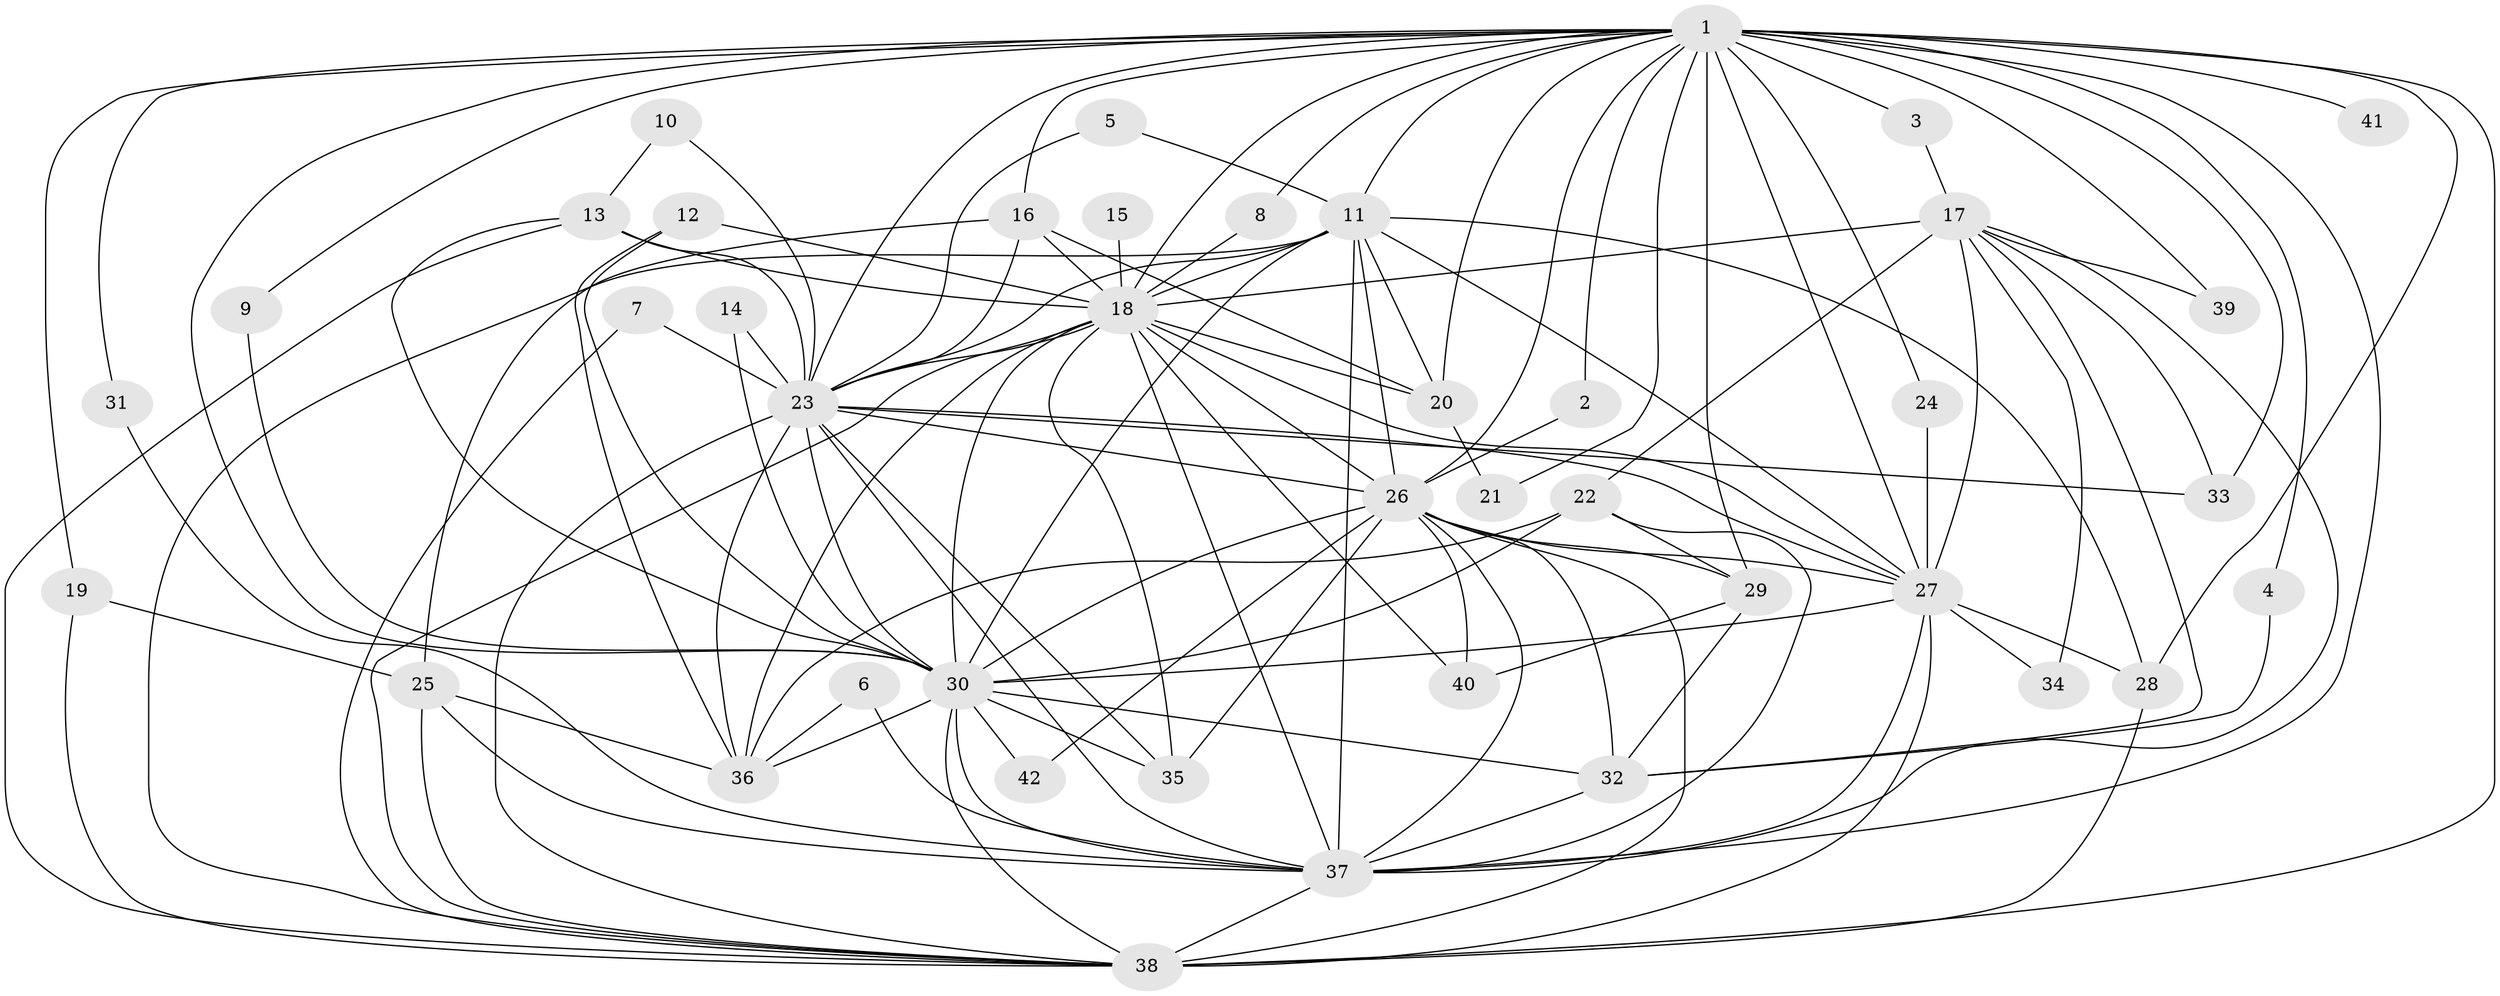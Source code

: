 // original degree distribution, {26: 0.011904761904761904, 15: 0.023809523809523808, 16: 0.011904761904761904, 13: 0.011904761904761904, 19: 0.011904761904761904, 17: 0.011904761904761904, 20: 0.03571428571428571, 2: 0.4880952380952381, 4: 0.07142857142857142, 6: 0.023809523809523808, 3: 0.23809523809523808, 7: 0.011904761904761904, 5: 0.047619047619047616}
// Generated by graph-tools (version 1.1) at 2025/25/03/09/25 03:25:45]
// undirected, 42 vertices, 123 edges
graph export_dot {
graph [start="1"]
  node [color=gray90,style=filled];
  1;
  2;
  3;
  4;
  5;
  6;
  7;
  8;
  9;
  10;
  11;
  12;
  13;
  14;
  15;
  16;
  17;
  18;
  19;
  20;
  21;
  22;
  23;
  24;
  25;
  26;
  27;
  28;
  29;
  30;
  31;
  32;
  33;
  34;
  35;
  36;
  37;
  38;
  39;
  40;
  41;
  42;
  1 -- 2 [weight=1.0];
  1 -- 3 [weight=1.0];
  1 -- 4 [weight=1.0];
  1 -- 8 [weight=1.0];
  1 -- 9 [weight=1.0];
  1 -- 11 [weight=2.0];
  1 -- 16 [weight=1.0];
  1 -- 18 [weight=2.0];
  1 -- 19 [weight=1.0];
  1 -- 20 [weight=1.0];
  1 -- 21 [weight=1.0];
  1 -- 23 [weight=2.0];
  1 -- 24 [weight=1.0];
  1 -- 26 [weight=2.0];
  1 -- 27 [weight=2.0];
  1 -- 28 [weight=1.0];
  1 -- 29 [weight=2.0];
  1 -- 30 [weight=2.0];
  1 -- 31 [weight=1.0];
  1 -- 33 [weight=1.0];
  1 -- 37 [weight=3.0];
  1 -- 38 [weight=4.0];
  1 -- 39 [weight=1.0];
  1 -- 41 [weight=2.0];
  2 -- 26 [weight=1.0];
  3 -- 17 [weight=1.0];
  4 -- 32 [weight=1.0];
  5 -- 11 [weight=1.0];
  5 -- 23 [weight=1.0];
  6 -- 36 [weight=1.0];
  6 -- 37 [weight=1.0];
  7 -- 23 [weight=1.0];
  7 -- 38 [weight=1.0];
  8 -- 18 [weight=1.0];
  9 -- 30 [weight=1.0];
  10 -- 13 [weight=1.0];
  10 -- 23 [weight=1.0];
  11 -- 18 [weight=1.0];
  11 -- 20 [weight=1.0];
  11 -- 23 [weight=2.0];
  11 -- 26 [weight=1.0];
  11 -- 27 [weight=1.0];
  11 -- 28 [weight=1.0];
  11 -- 30 [weight=1.0];
  11 -- 37 [weight=1.0];
  11 -- 38 [weight=2.0];
  12 -- 18 [weight=1.0];
  12 -- 30 [weight=1.0];
  12 -- 36 [weight=1.0];
  13 -- 18 [weight=1.0];
  13 -- 23 [weight=1.0];
  13 -- 30 [weight=1.0];
  13 -- 38 [weight=1.0];
  14 -- 23 [weight=1.0];
  14 -- 30 [weight=1.0];
  15 -- 18 [weight=1.0];
  16 -- 18 [weight=1.0];
  16 -- 20 [weight=1.0];
  16 -- 23 [weight=1.0];
  16 -- 25 [weight=1.0];
  17 -- 18 [weight=1.0];
  17 -- 22 [weight=1.0];
  17 -- 27 [weight=2.0];
  17 -- 32 [weight=1.0];
  17 -- 33 [weight=1.0];
  17 -- 34 [weight=1.0];
  17 -- 37 [weight=1.0];
  17 -- 39 [weight=1.0];
  18 -- 20 [weight=1.0];
  18 -- 23 [weight=1.0];
  18 -- 26 [weight=1.0];
  18 -- 27 [weight=1.0];
  18 -- 30 [weight=1.0];
  18 -- 35 [weight=1.0];
  18 -- 36 [weight=1.0];
  18 -- 37 [weight=1.0];
  18 -- 38 [weight=1.0];
  18 -- 40 [weight=1.0];
  19 -- 25 [weight=1.0];
  19 -- 38 [weight=2.0];
  20 -- 21 [weight=1.0];
  22 -- 29 [weight=1.0];
  22 -- 30 [weight=1.0];
  22 -- 36 [weight=1.0];
  22 -- 37 [weight=1.0];
  23 -- 26 [weight=1.0];
  23 -- 27 [weight=1.0];
  23 -- 30 [weight=2.0];
  23 -- 33 [weight=1.0];
  23 -- 35 [weight=1.0];
  23 -- 36 [weight=1.0];
  23 -- 37 [weight=1.0];
  23 -- 38 [weight=1.0];
  24 -- 27 [weight=1.0];
  25 -- 36 [weight=1.0];
  25 -- 37 [weight=1.0];
  25 -- 38 [weight=1.0];
  26 -- 27 [weight=1.0];
  26 -- 29 [weight=1.0];
  26 -- 30 [weight=1.0];
  26 -- 32 [weight=1.0];
  26 -- 35 [weight=1.0];
  26 -- 37 [weight=1.0];
  26 -- 38 [weight=1.0];
  26 -- 40 [weight=1.0];
  26 -- 42 [weight=1.0];
  27 -- 28 [weight=2.0];
  27 -- 30 [weight=1.0];
  27 -- 34 [weight=1.0];
  27 -- 37 [weight=1.0];
  27 -- 38 [weight=3.0];
  28 -- 38 [weight=1.0];
  29 -- 32 [weight=1.0];
  29 -- 40 [weight=1.0];
  30 -- 32 [weight=1.0];
  30 -- 35 [weight=1.0];
  30 -- 36 [weight=1.0];
  30 -- 37 [weight=3.0];
  30 -- 38 [weight=1.0];
  30 -- 42 [weight=1.0];
  31 -- 37 [weight=1.0];
  32 -- 37 [weight=1.0];
  37 -- 38 [weight=1.0];
}
